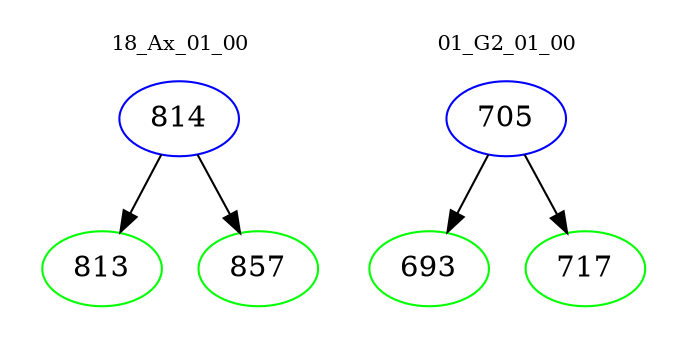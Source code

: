 digraph{
subgraph cluster_0 {
color = white
label = "18_Ax_01_00";
fontsize=10;
T0_814 [label="814", color="blue"]
T0_814 -> T0_813 [color="black"]
T0_813 [label="813", color="green"]
T0_814 -> T0_857 [color="black"]
T0_857 [label="857", color="green"]
}
subgraph cluster_1 {
color = white
label = "01_G2_01_00";
fontsize=10;
T1_705 [label="705", color="blue"]
T1_705 -> T1_693 [color="black"]
T1_693 [label="693", color="green"]
T1_705 -> T1_717 [color="black"]
T1_717 [label="717", color="green"]
}
}
